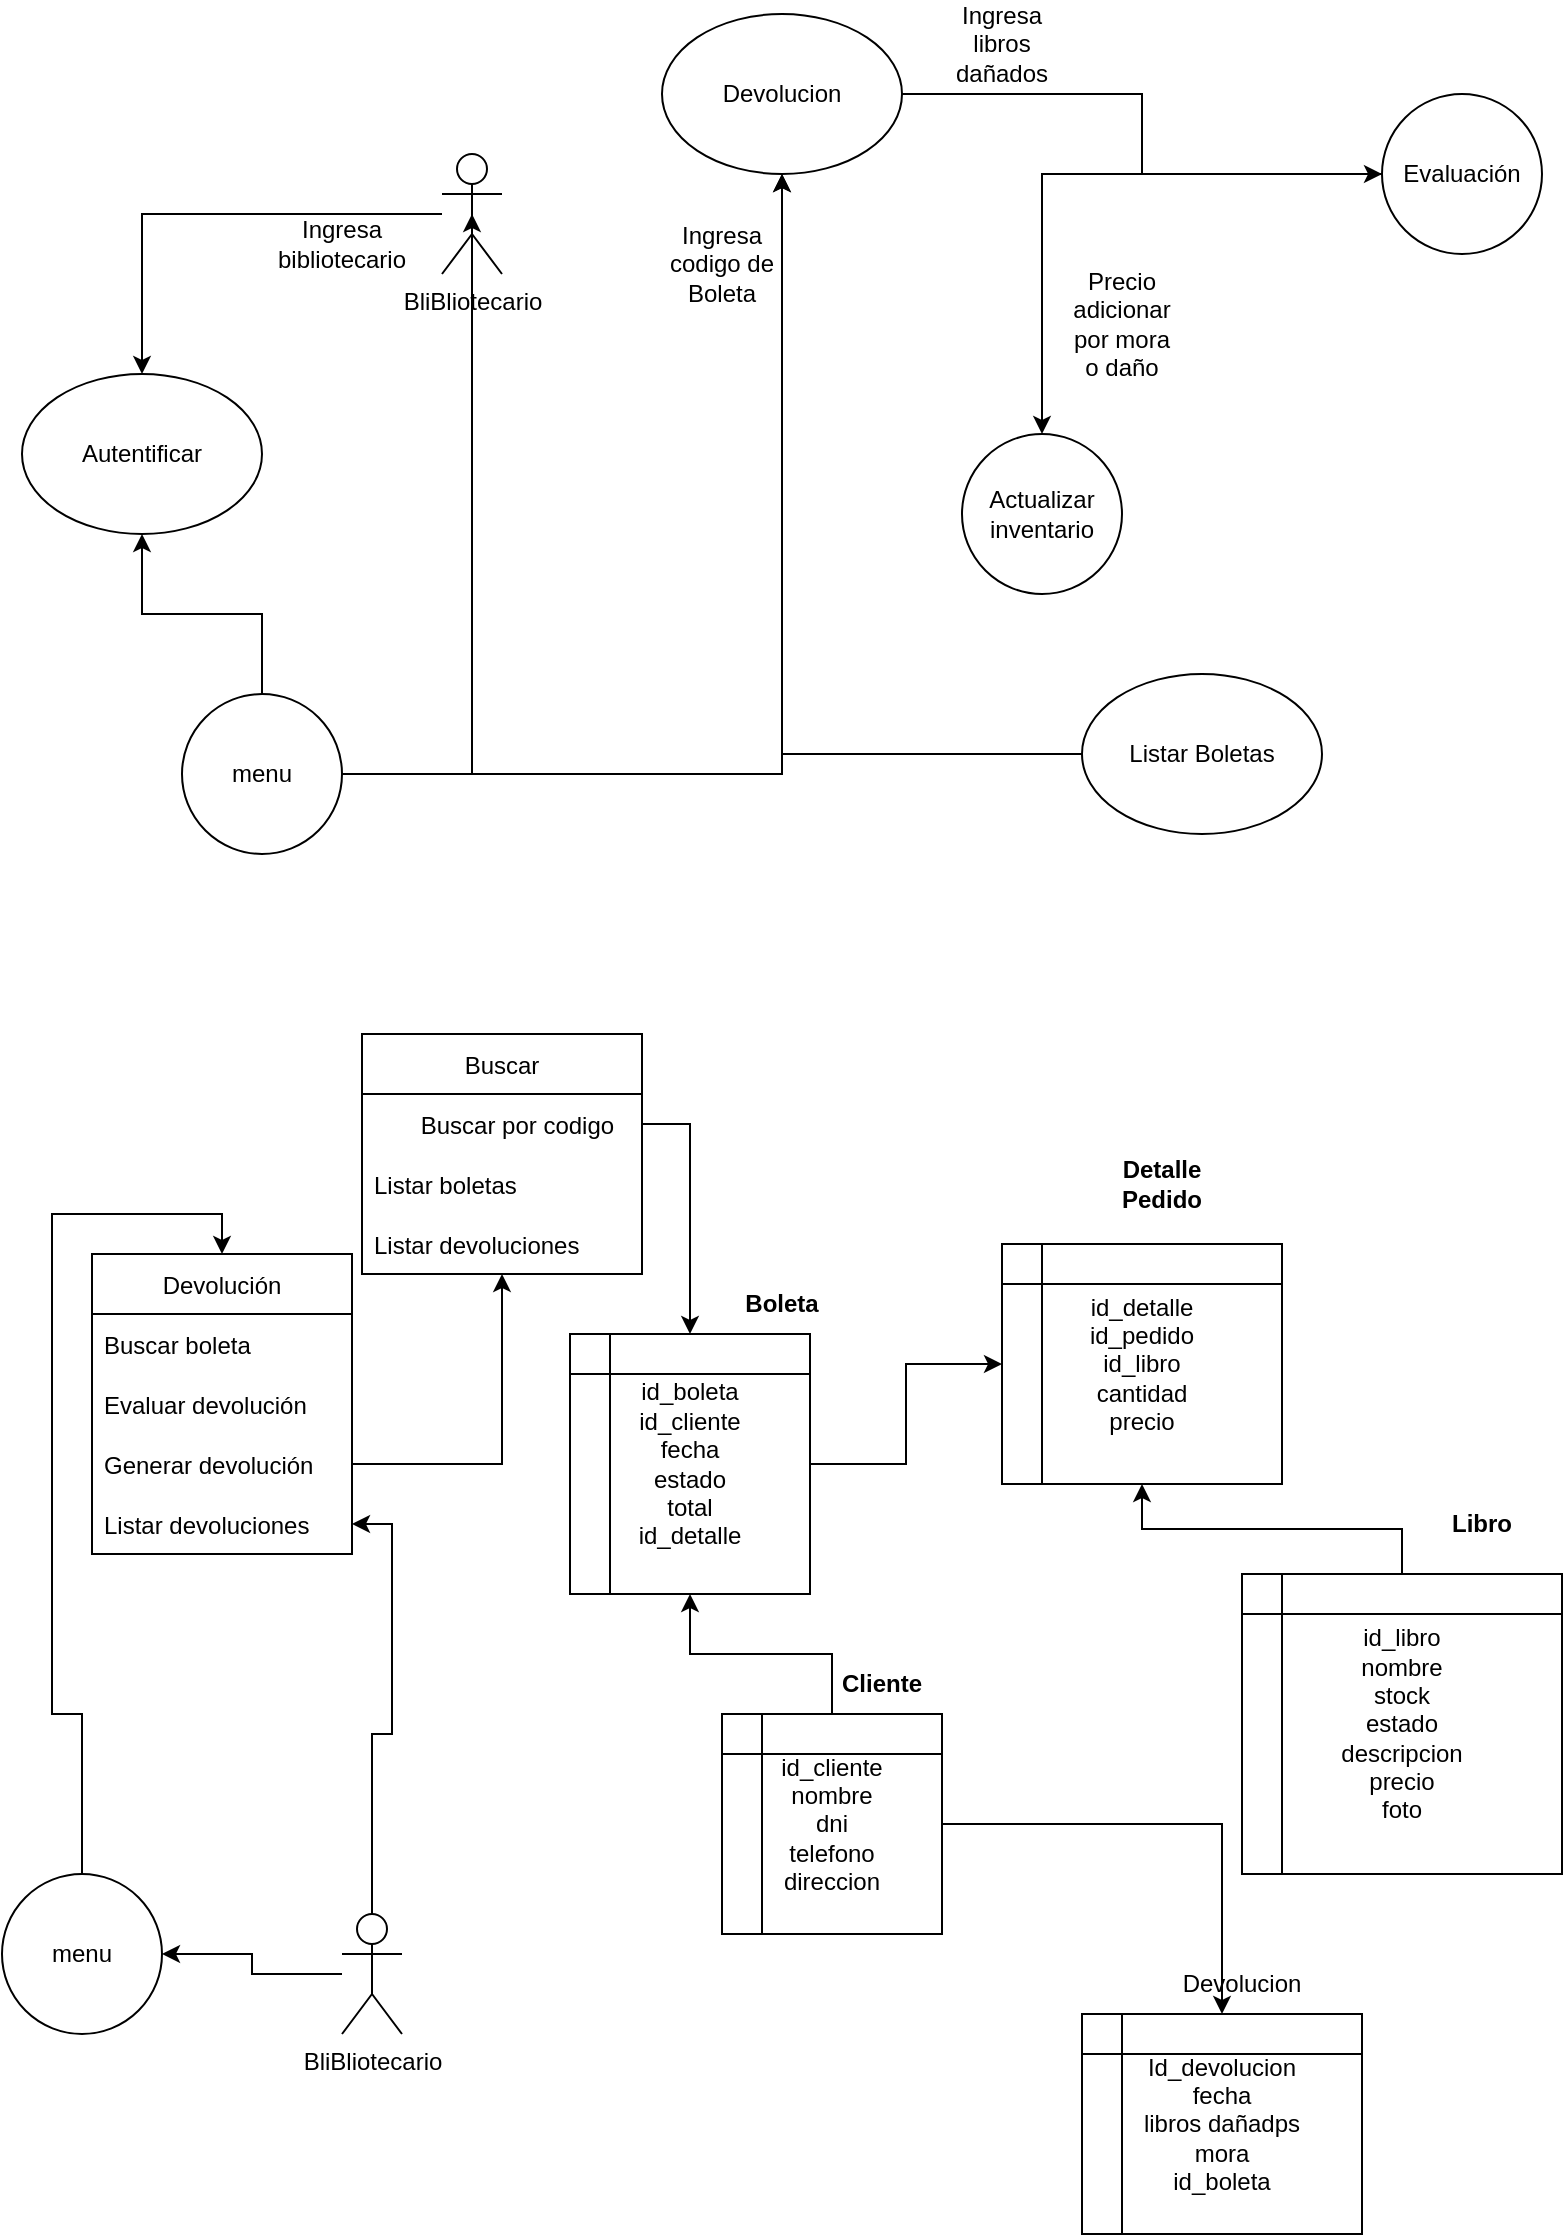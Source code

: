 <mxfile version="15.5.0" type="github">
  <diagram id="C5RBs43oDa-KdzZeNtuy" name="Page-1">
    <mxGraphModel dx="1422" dy="776" grid="1" gridSize="10" guides="1" tooltips="1" connect="1" arrows="1" fold="1" page="1" pageScale="1" pageWidth="827" pageHeight="1169" math="0" shadow="0">
      <root>
        <object label="" id="WIyWlLk6GJQsqaUBKTNV-0">
          <mxCell />
        </object>
        <mxCell id="WIyWlLk6GJQsqaUBKTNV-1" parent="WIyWlLk6GJQsqaUBKTNV-0" />
        <mxCell id="oRYHNgelz98pl_qEe33c-7" style="edgeStyle=orthogonalEdgeStyle;rounded=0;orthogonalLoop=1;jettySize=auto;html=1;" parent="WIyWlLk6GJQsqaUBKTNV-1" source="oRYHNgelz98pl_qEe33c-0" target="oRYHNgelz98pl_qEe33c-3" edge="1">
          <mxGeometry relative="1" as="geometry" />
        </mxCell>
        <mxCell id="oRYHNgelz98pl_qEe33c-0" value="BliBliotecario" style="shape=umlActor;verticalLabelPosition=bottom;verticalAlign=top;html=1;outlineConnect=0;" parent="WIyWlLk6GJQsqaUBKTNV-1" vertex="1">
          <mxGeometry x="230" y="100" width="30" height="60" as="geometry" />
        </mxCell>
        <mxCell id="oRYHNgelz98pl_qEe33c-3" value="Autentificar" style="ellipse;whiteSpace=wrap;html=1;" parent="WIyWlLk6GJQsqaUBKTNV-1" vertex="1">
          <mxGeometry x="20" y="210" width="120" height="80" as="geometry" />
        </mxCell>
        <mxCell id="NmpIsSdhhnScbDOJzrA2-6" style="edgeStyle=orthogonalEdgeStyle;rounded=0;orthogonalLoop=1;jettySize=auto;html=1;" edge="1" parent="WIyWlLk6GJQsqaUBKTNV-1" source="oRYHNgelz98pl_qEe33c-4" target="NmpIsSdhhnScbDOJzrA2-2">
          <mxGeometry relative="1" as="geometry" />
        </mxCell>
        <mxCell id="oRYHNgelz98pl_qEe33c-4" value="Devolucion" style="ellipse;whiteSpace=wrap;html=1;" parent="WIyWlLk6GJQsqaUBKTNV-1" vertex="1">
          <mxGeometry x="340" y="30" width="120" height="80" as="geometry" />
        </mxCell>
        <mxCell id="NmpIsSdhhnScbDOJzrA2-8" style="edgeStyle=orthogonalEdgeStyle;rounded=0;orthogonalLoop=1;jettySize=auto;html=1;" edge="1" parent="WIyWlLk6GJQsqaUBKTNV-1" source="oRYHNgelz98pl_qEe33c-5" target="oRYHNgelz98pl_qEe33c-4">
          <mxGeometry relative="1" as="geometry" />
        </mxCell>
        <mxCell id="oRYHNgelz98pl_qEe33c-5" value="Listar Boletas" style="ellipse;whiteSpace=wrap;html=1;" parent="WIyWlLk6GJQsqaUBKTNV-1" vertex="1">
          <mxGeometry x="550" y="360" width="120" height="80" as="geometry" />
        </mxCell>
        <mxCell id="oRYHNgelz98pl_qEe33c-14" value="Ingresa bibliotecario" style="text;html=1;strokeColor=none;fillColor=none;align=center;verticalAlign=middle;whiteSpace=wrap;rounded=0;" parent="WIyWlLk6GJQsqaUBKTNV-1" vertex="1">
          <mxGeometry x="150" y="130" width="60" height="30" as="geometry" />
        </mxCell>
        <mxCell id="oRYHNgelz98pl_qEe33c-15" value="Ingresa codigo de Boleta" style="text;html=1;strokeColor=none;fillColor=none;align=center;verticalAlign=middle;whiteSpace=wrap;rounded=0;" parent="WIyWlLk6GJQsqaUBKTNV-1" vertex="1">
          <mxGeometry x="340" y="140" width="60" height="30" as="geometry" />
        </mxCell>
        <mxCell id="oRYHNgelz98pl_qEe33c-38" style="edgeStyle=orthogonalEdgeStyle;rounded=0;orthogonalLoop=1;jettySize=auto;html=1;" parent="WIyWlLk6GJQsqaUBKTNV-1" source="oRYHNgelz98pl_qEe33c-18" target="oRYHNgelz98pl_qEe33c-24" edge="1">
          <mxGeometry relative="1" as="geometry" />
        </mxCell>
        <mxCell id="oRYHNgelz98pl_qEe33c-18" value="&lt;div&gt;id_boleta&lt;br&gt;&lt;/div&gt;&lt;div&gt;id_cliente&lt;/div&gt;&lt;div&gt;fecha &lt;br&gt;&lt;/div&gt;&lt;div&gt;estado &lt;br&gt;&lt;/div&gt;&lt;div&gt;total&lt;/div&gt;&lt;div&gt;id_detalle&lt;br&gt;&lt;/div&gt;" style="shape=internalStorage;whiteSpace=wrap;html=1;backgroundOutline=1;" parent="WIyWlLk6GJQsqaUBKTNV-1" vertex="1">
          <mxGeometry x="294" y="690" width="120" height="130" as="geometry" />
        </mxCell>
        <mxCell id="oRYHNgelz98pl_qEe33c-45" style="edgeStyle=orthogonalEdgeStyle;rounded=0;orthogonalLoop=1;jettySize=auto;html=1;entryX=0.5;entryY=0;entryDx=0;entryDy=0;" parent="WIyWlLk6GJQsqaUBKTNV-1" source="oRYHNgelz98pl_qEe33c-19" target="oRYHNgelz98pl_qEe33c-32" edge="1">
          <mxGeometry relative="1" as="geometry" />
        </mxCell>
        <mxCell id="oRYHNgelz98pl_qEe33c-19" value="menu" style="ellipse;whiteSpace=wrap;html=1;aspect=fixed;" parent="WIyWlLk6GJQsqaUBKTNV-1" vertex="1">
          <mxGeometry x="10" y="960" width="80" height="80" as="geometry" />
        </mxCell>
        <mxCell id="oRYHNgelz98pl_qEe33c-21" style="edgeStyle=orthogonalEdgeStyle;rounded=0;orthogonalLoop=1;jettySize=auto;html=1;" parent="WIyWlLk6GJQsqaUBKTNV-1" source="oRYHNgelz98pl_qEe33c-20" target="oRYHNgelz98pl_qEe33c-3" edge="1">
          <mxGeometry relative="1" as="geometry" />
        </mxCell>
        <mxCell id="oRYHNgelz98pl_qEe33c-22" style="edgeStyle=orthogonalEdgeStyle;rounded=0;orthogonalLoop=1;jettySize=auto;html=1;entryX=0.5;entryY=0.5;entryDx=0;entryDy=0;entryPerimeter=0;" parent="WIyWlLk6GJQsqaUBKTNV-1" source="oRYHNgelz98pl_qEe33c-20" target="oRYHNgelz98pl_qEe33c-0" edge="1">
          <mxGeometry relative="1" as="geometry" />
        </mxCell>
        <mxCell id="NmpIsSdhhnScbDOJzrA2-5" style="edgeStyle=orthogonalEdgeStyle;rounded=0;orthogonalLoop=1;jettySize=auto;html=1;" edge="1" parent="WIyWlLk6GJQsqaUBKTNV-1" source="oRYHNgelz98pl_qEe33c-20" target="oRYHNgelz98pl_qEe33c-4">
          <mxGeometry relative="1" as="geometry" />
        </mxCell>
        <mxCell id="oRYHNgelz98pl_qEe33c-20" value="menu" style="ellipse;whiteSpace=wrap;html=1;aspect=fixed;" parent="WIyWlLk6GJQsqaUBKTNV-1" vertex="1">
          <mxGeometry x="100" y="370" width="80" height="80" as="geometry" />
        </mxCell>
        <mxCell id="oRYHNgelz98pl_qEe33c-47" style="edgeStyle=orthogonalEdgeStyle;rounded=0;orthogonalLoop=1;jettySize=auto;html=1;entryX=1;entryY=0.5;entryDx=0;entryDy=0;" parent="WIyWlLk6GJQsqaUBKTNV-1" source="oRYHNgelz98pl_qEe33c-23" target="oRYHNgelz98pl_qEe33c-19" edge="1">
          <mxGeometry relative="1" as="geometry" />
        </mxCell>
        <mxCell id="oRYHNgelz98pl_qEe33c-48" style="edgeStyle=orthogonalEdgeStyle;rounded=0;orthogonalLoop=1;jettySize=auto;html=1;" parent="WIyWlLk6GJQsqaUBKTNV-1" source="oRYHNgelz98pl_qEe33c-23" target="oRYHNgelz98pl_qEe33c-37" edge="1">
          <mxGeometry relative="1" as="geometry" />
        </mxCell>
        <mxCell id="oRYHNgelz98pl_qEe33c-23" value="BliBliotecario" style="shape=umlActor;verticalLabelPosition=bottom;verticalAlign=top;html=1;outlineConnect=0;" parent="WIyWlLk6GJQsqaUBKTNV-1" vertex="1">
          <mxGeometry x="180" y="980" width="30" height="60" as="geometry" />
        </mxCell>
        <mxCell id="oRYHNgelz98pl_qEe33c-24" value="&lt;div&gt;id_detalle&lt;/div&gt;&lt;div&gt;id_pedido&lt;/div&gt;&lt;div&gt;id_libro&lt;/div&gt;&lt;div&gt;cantidad&lt;/div&gt;&lt;div&gt;precio&lt;br&gt;&lt;/div&gt;" style="shape=internalStorage;whiteSpace=wrap;html=1;backgroundOutline=1;" parent="WIyWlLk6GJQsqaUBKTNV-1" vertex="1">
          <mxGeometry x="510" y="645" width="140" height="120" as="geometry" />
        </mxCell>
        <mxCell id="oRYHNgelz98pl_qEe33c-44" style="edgeStyle=orthogonalEdgeStyle;rounded=0;orthogonalLoop=1;jettySize=auto;html=1;" parent="WIyWlLk6GJQsqaUBKTNV-1" source="oRYHNgelz98pl_qEe33c-25" target="oRYHNgelz98pl_qEe33c-24" edge="1">
          <mxGeometry relative="1" as="geometry" />
        </mxCell>
        <mxCell id="oRYHNgelz98pl_qEe33c-25" value="&lt;div&gt;id_libro&lt;/div&gt;&lt;div&gt;nombre&lt;/div&gt;&lt;div&gt;stock&lt;/div&gt;&lt;div&gt;estado&lt;br&gt;&lt;/div&gt;&lt;div&gt;descripcion&lt;br&gt;&lt;/div&gt;&lt;div&gt;precio&lt;/div&gt;&lt;div&gt;foto&lt;br&gt;&lt;/div&gt;" style="shape=internalStorage;whiteSpace=wrap;html=1;backgroundOutline=1;" parent="WIyWlLk6GJQsqaUBKTNV-1" vertex="1">
          <mxGeometry x="630" y="810" width="160" height="150" as="geometry" />
        </mxCell>
        <mxCell id="oRYHNgelz98pl_qEe33c-28" value="&lt;div&gt;Libro&lt;/div&gt;" style="text;html=1;strokeColor=none;fillColor=none;align=center;verticalAlign=middle;whiteSpace=wrap;rounded=0;fontStyle=1" parent="WIyWlLk6GJQsqaUBKTNV-1" vertex="1">
          <mxGeometry x="720" y="770" width="60" height="30" as="geometry" />
        </mxCell>
        <mxCell id="oRYHNgelz98pl_qEe33c-30" value="Detalle Pedido" style="text;html=1;strokeColor=none;fillColor=none;align=center;verticalAlign=middle;whiteSpace=wrap;rounded=0;fontStyle=1" parent="WIyWlLk6GJQsqaUBKTNV-1" vertex="1">
          <mxGeometry x="560" y="600" width="60" height="30" as="geometry" />
        </mxCell>
        <mxCell id="oRYHNgelz98pl_qEe33c-31" value="Boleta" style="text;html=1;strokeColor=none;fillColor=none;align=center;verticalAlign=middle;whiteSpace=wrap;rounded=0;fontStyle=1" parent="WIyWlLk6GJQsqaUBKTNV-1" vertex="1">
          <mxGeometry x="370" y="660" width="60" height="30" as="geometry" />
        </mxCell>
        <mxCell id="oRYHNgelz98pl_qEe33c-32" value="Devolución" style="swimlane;fontStyle=0;childLayout=stackLayout;horizontal=1;startSize=30;horizontalStack=0;resizeParent=1;resizeParentMax=0;resizeLast=0;collapsible=1;marginBottom=0;" parent="WIyWlLk6GJQsqaUBKTNV-1" vertex="1">
          <mxGeometry x="55" y="650" width="130" height="150" as="geometry" />
        </mxCell>
        <mxCell id="oRYHNgelz98pl_qEe33c-34" value="Buscar boleta    " style="text;strokeColor=none;fillColor=none;align=left;verticalAlign=middle;spacingLeft=4;spacingRight=4;overflow=hidden;points=[[0,0.5],[1,0.5]];portConstraint=eastwest;rotatable=0;" parent="oRYHNgelz98pl_qEe33c-32" vertex="1">
          <mxGeometry y="30" width="130" height="30" as="geometry" />
        </mxCell>
        <mxCell id="oRYHNgelz98pl_qEe33c-35" value="Evaluar devolución    " style="text;strokeColor=none;fillColor=none;align=left;verticalAlign=middle;spacingLeft=4;spacingRight=4;overflow=hidden;points=[[0,0.5],[1,0.5]];portConstraint=eastwest;rotatable=0;" parent="oRYHNgelz98pl_qEe33c-32" vertex="1">
          <mxGeometry y="60" width="130" height="30" as="geometry" />
        </mxCell>
        <mxCell id="oRYHNgelz98pl_qEe33c-33" value="Generar devolución" style="text;strokeColor=none;fillColor=none;align=left;verticalAlign=middle;spacingLeft=4;spacingRight=4;overflow=hidden;points=[[0,0.5],[1,0.5]];portConstraint=eastwest;rotatable=0;" parent="oRYHNgelz98pl_qEe33c-32" vertex="1">
          <mxGeometry y="90" width="130" height="30" as="geometry" />
        </mxCell>
        <mxCell id="oRYHNgelz98pl_qEe33c-37" value="Listar devoluciones" style="text;strokeColor=none;fillColor=none;align=left;verticalAlign=middle;spacingLeft=4;spacingRight=4;overflow=hidden;points=[[0,0.5],[1,0.5]];portConstraint=eastwest;rotatable=0;" parent="oRYHNgelz98pl_qEe33c-32" vertex="1">
          <mxGeometry y="120" width="130" height="30" as="geometry" />
        </mxCell>
        <mxCell id="oRYHNgelz98pl_qEe33c-43" style="edgeStyle=orthogonalEdgeStyle;rounded=0;orthogonalLoop=1;jettySize=auto;html=1;" parent="WIyWlLk6GJQsqaUBKTNV-1" source="oRYHNgelz98pl_qEe33c-41" target="oRYHNgelz98pl_qEe33c-18" edge="1">
          <mxGeometry relative="1" as="geometry" />
        </mxCell>
        <mxCell id="NmpIsSdhhnScbDOJzrA2-14" style="edgeStyle=orthogonalEdgeStyle;rounded=0;orthogonalLoop=1;jettySize=auto;html=1;" edge="1" parent="WIyWlLk6GJQsqaUBKTNV-1" source="oRYHNgelz98pl_qEe33c-41" target="NmpIsSdhhnScbDOJzrA2-11">
          <mxGeometry relative="1" as="geometry" />
        </mxCell>
        <mxCell id="oRYHNgelz98pl_qEe33c-41" value="&lt;div&gt;id_cliente&lt;/div&gt;&lt;div&gt;nombre&lt;/div&gt;&lt;div&gt;dni&lt;/div&gt;&lt;div&gt;telefono&lt;/div&gt;&lt;div&gt;direccion&lt;br&gt;&lt;/div&gt;" style="shape=internalStorage;whiteSpace=wrap;html=1;backgroundOutline=1;" parent="WIyWlLk6GJQsqaUBKTNV-1" vertex="1">
          <mxGeometry x="370" y="880" width="110" height="110" as="geometry" />
        </mxCell>
        <mxCell id="oRYHNgelz98pl_qEe33c-46" value="Cliente" style="text;html=1;strokeColor=none;fillColor=none;align=center;verticalAlign=middle;whiteSpace=wrap;rounded=0;fontStyle=1" parent="WIyWlLk6GJQsqaUBKTNV-1" vertex="1">
          <mxGeometry x="420" y="850" width="60" height="30" as="geometry" />
        </mxCell>
        <mxCell id="oRYHNgelz98pl_qEe33c-51" value="Buscar" style="swimlane;fontStyle=0;childLayout=stackLayout;horizontal=1;startSize=30;horizontalStack=0;resizeParent=1;resizeParentMax=0;resizeLast=0;collapsible=1;marginBottom=0;" parent="WIyWlLk6GJQsqaUBKTNV-1" vertex="1">
          <mxGeometry x="190" y="540" width="140" height="120" as="geometry" />
        </mxCell>
        <mxCell id="oRYHNgelz98pl_qEe33c-52" value="       Buscar por codigo" style="text;strokeColor=none;fillColor=none;align=left;verticalAlign=middle;spacingLeft=4;spacingRight=4;overflow=hidden;points=[[0,0.5],[1,0.5]];portConstraint=eastwest;rotatable=0;" parent="oRYHNgelz98pl_qEe33c-51" vertex="1">
          <mxGeometry y="30" width="140" height="30" as="geometry" />
        </mxCell>
        <mxCell id="oRYHNgelz98pl_qEe33c-53" value="Listar boletas" style="text;strokeColor=none;fillColor=none;align=left;verticalAlign=middle;spacingLeft=4;spacingRight=4;overflow=hidden;points=[[0,0.5],[1,0.5]];portConstraint=eastwest;rotatable=0;" parent="oRYHNgelz98pl_qEe33c-51" vertex="1">
          <mxGeometry y="60" width="140" height="30" as="geometry" />
        </mxCell>
        <mxCell id="NmpIsSdhhnScbDOJzrA2-13" value="Listar devoluciones" style="text;strokeColor=none;fillColor=none;align=left;verticalAlign=middle;spacingLeft=4;spacingRight=4;overflow=hidden;points=[[0,0.5],[1,0.5]];portConstraint=eastwest;rotatable=0;" vertex="1" parent="oRYHNgelz98pl_qEe33c-51">
          <mxGeometry y="90" width="140" height="30" as="geometry" />
        </mxCell>
        <mxCell id="oRYHNgelz98pl_qEe33c-55" style="edgeStyle=orthogonalEdgeStyle;rounded=0;orthogonalLoop=1;jettySize=auto;html=1;" parent="WIyWlLk6GJQsqaUBKTNV-1" source="oRYHNgelz98pl_qEe33c-33" target="oRYHNgelz98pl_qEe33c-51" edge="1">
          <mxGeometry relative="1" as="geometry" />
        </mxCell>
        <mxCell id="oRYHNgelz98pl_qEe33c-56" style="edgeStyle=orthogonalEdgeStyle;rounded=0;orthogonalLoop=1;jettySize=auto;html=1;" parent="WIyWlLk6GJQsqaUBKTNV-1" source="oRYHNgelz98pl_qEe33c-52" target="oRYHNgelz98pl_qEe33c-18" edge="1">
          <mxGeometry relative="1" as="geometry" />
        </mxCell>
        <mxCell id="NmpIsSdhhnScbDOJzrA2-7" style="edgeStyle=orthogonalEdgeStyle;rounded=0;orthogonalLoop=1;jettySize=auto;html=1;" edge="1" parent="WIyWlLk6GJQsqaUBKTNV-1" source="NmpIsSdhhnScbDOJzrA2-2" target="NmpIsSdhhnScbDOJzrA2-3">
          <mxGeometry relative="1" as="geometry" />
        </mxCell>
        <mxCell id="NmpIsSdhhnScbDOJzrA2-2" value="Evaluación" style="ellipse;whiteSpace=wrap;html=1;aspect=fixed;" vertex="1" parent="WIyWlLk6GJQsqaUBKTNV-1">
          <mxGeometry x="700" y="70" width="80" height="80" as="geometry" />
        </mxCell>
        <mxCell id="NmpIsSdhhnScbDOJzrA2-3" value="Actualizar inventario" style="ellipse;whiteSpace=wrap;html=1;aspect=fixed;" vertex="1" parent="WIyWlLk6GJQsqaUBKTNV-1">
          <mxGeometry x="490" y="240" width="80" height="80" as="geometry" />
        </mxCell>
        <mxCell id="NmpIsSdhhnScbDOJzrA2-9" value="Ingresa libros dañados" style="text;html=1;strokeColor=none;fillColor=none;align=center;verticalAlign=middle;whiteSpace=wrap;rounded=0;" vertex="1" parent="WIyWlLk6GJQsqaUBKTNV-1">
          <mxGeometry x="480" y="30" width="60" height="30" as="geometry" />
        </mxCell>
        <mxCell id="NmpIsSdhhnScbDOJzrA2-10" value="Precio adicionar por mora o daño" style="text;html=1;strokeColor=none;fillColor=none;align=center;verticalAlign=middle;whiteSpace=wrap;rounded=0;" vertex="1" parent="WIyWlLk6GJQsqaUBKTNV-1">
          <mxGeometry x="540" y="170" width="60" height="30" as="geometry" />
        </mxCell>
        <mxCell id="NmpIsSdhhnScbDOJzrA2-11" value="&lt;div&gt;Id_devolucion&lt;/div&gt;&lt;div&gt;fecha&lt;/div&gt;&lt;div&gt;libros dañadps&lt;/div&gt;&lt;div&gt;mora&lt;/div&gt;&lt;div&gt;id_boleta&lt;br&gt;&lt;/div&gt;" style="shape=internalStorage;whiteSpace=wrap;html=1;backgroundOutline=1;" vertex="1" parent="WIyWlLk6GJQsqaUBKTNV-1">
          <mxGeometry x="550" y="1030" width="140" height="110" as="geometry" />
        </mxCell>
        <mxCell id="NmpIsSdhhnScbDOJzrA2-12" value="Devolucion" style="text;html=1;strokeColor=none;fillColor=none;align=center;verticalAlign=middle;whiteSpace=wrap;rounded=0;" vertex="1" parent="WIyWlLk6GJQsqaUBKTNV-1">
          <mxGeometry x="600" y="1000" width="60" height="30" as="geometry" />
        </mxCell>
      </root>
    </mxGraphModel>
  </diagram>
</mxfile>
